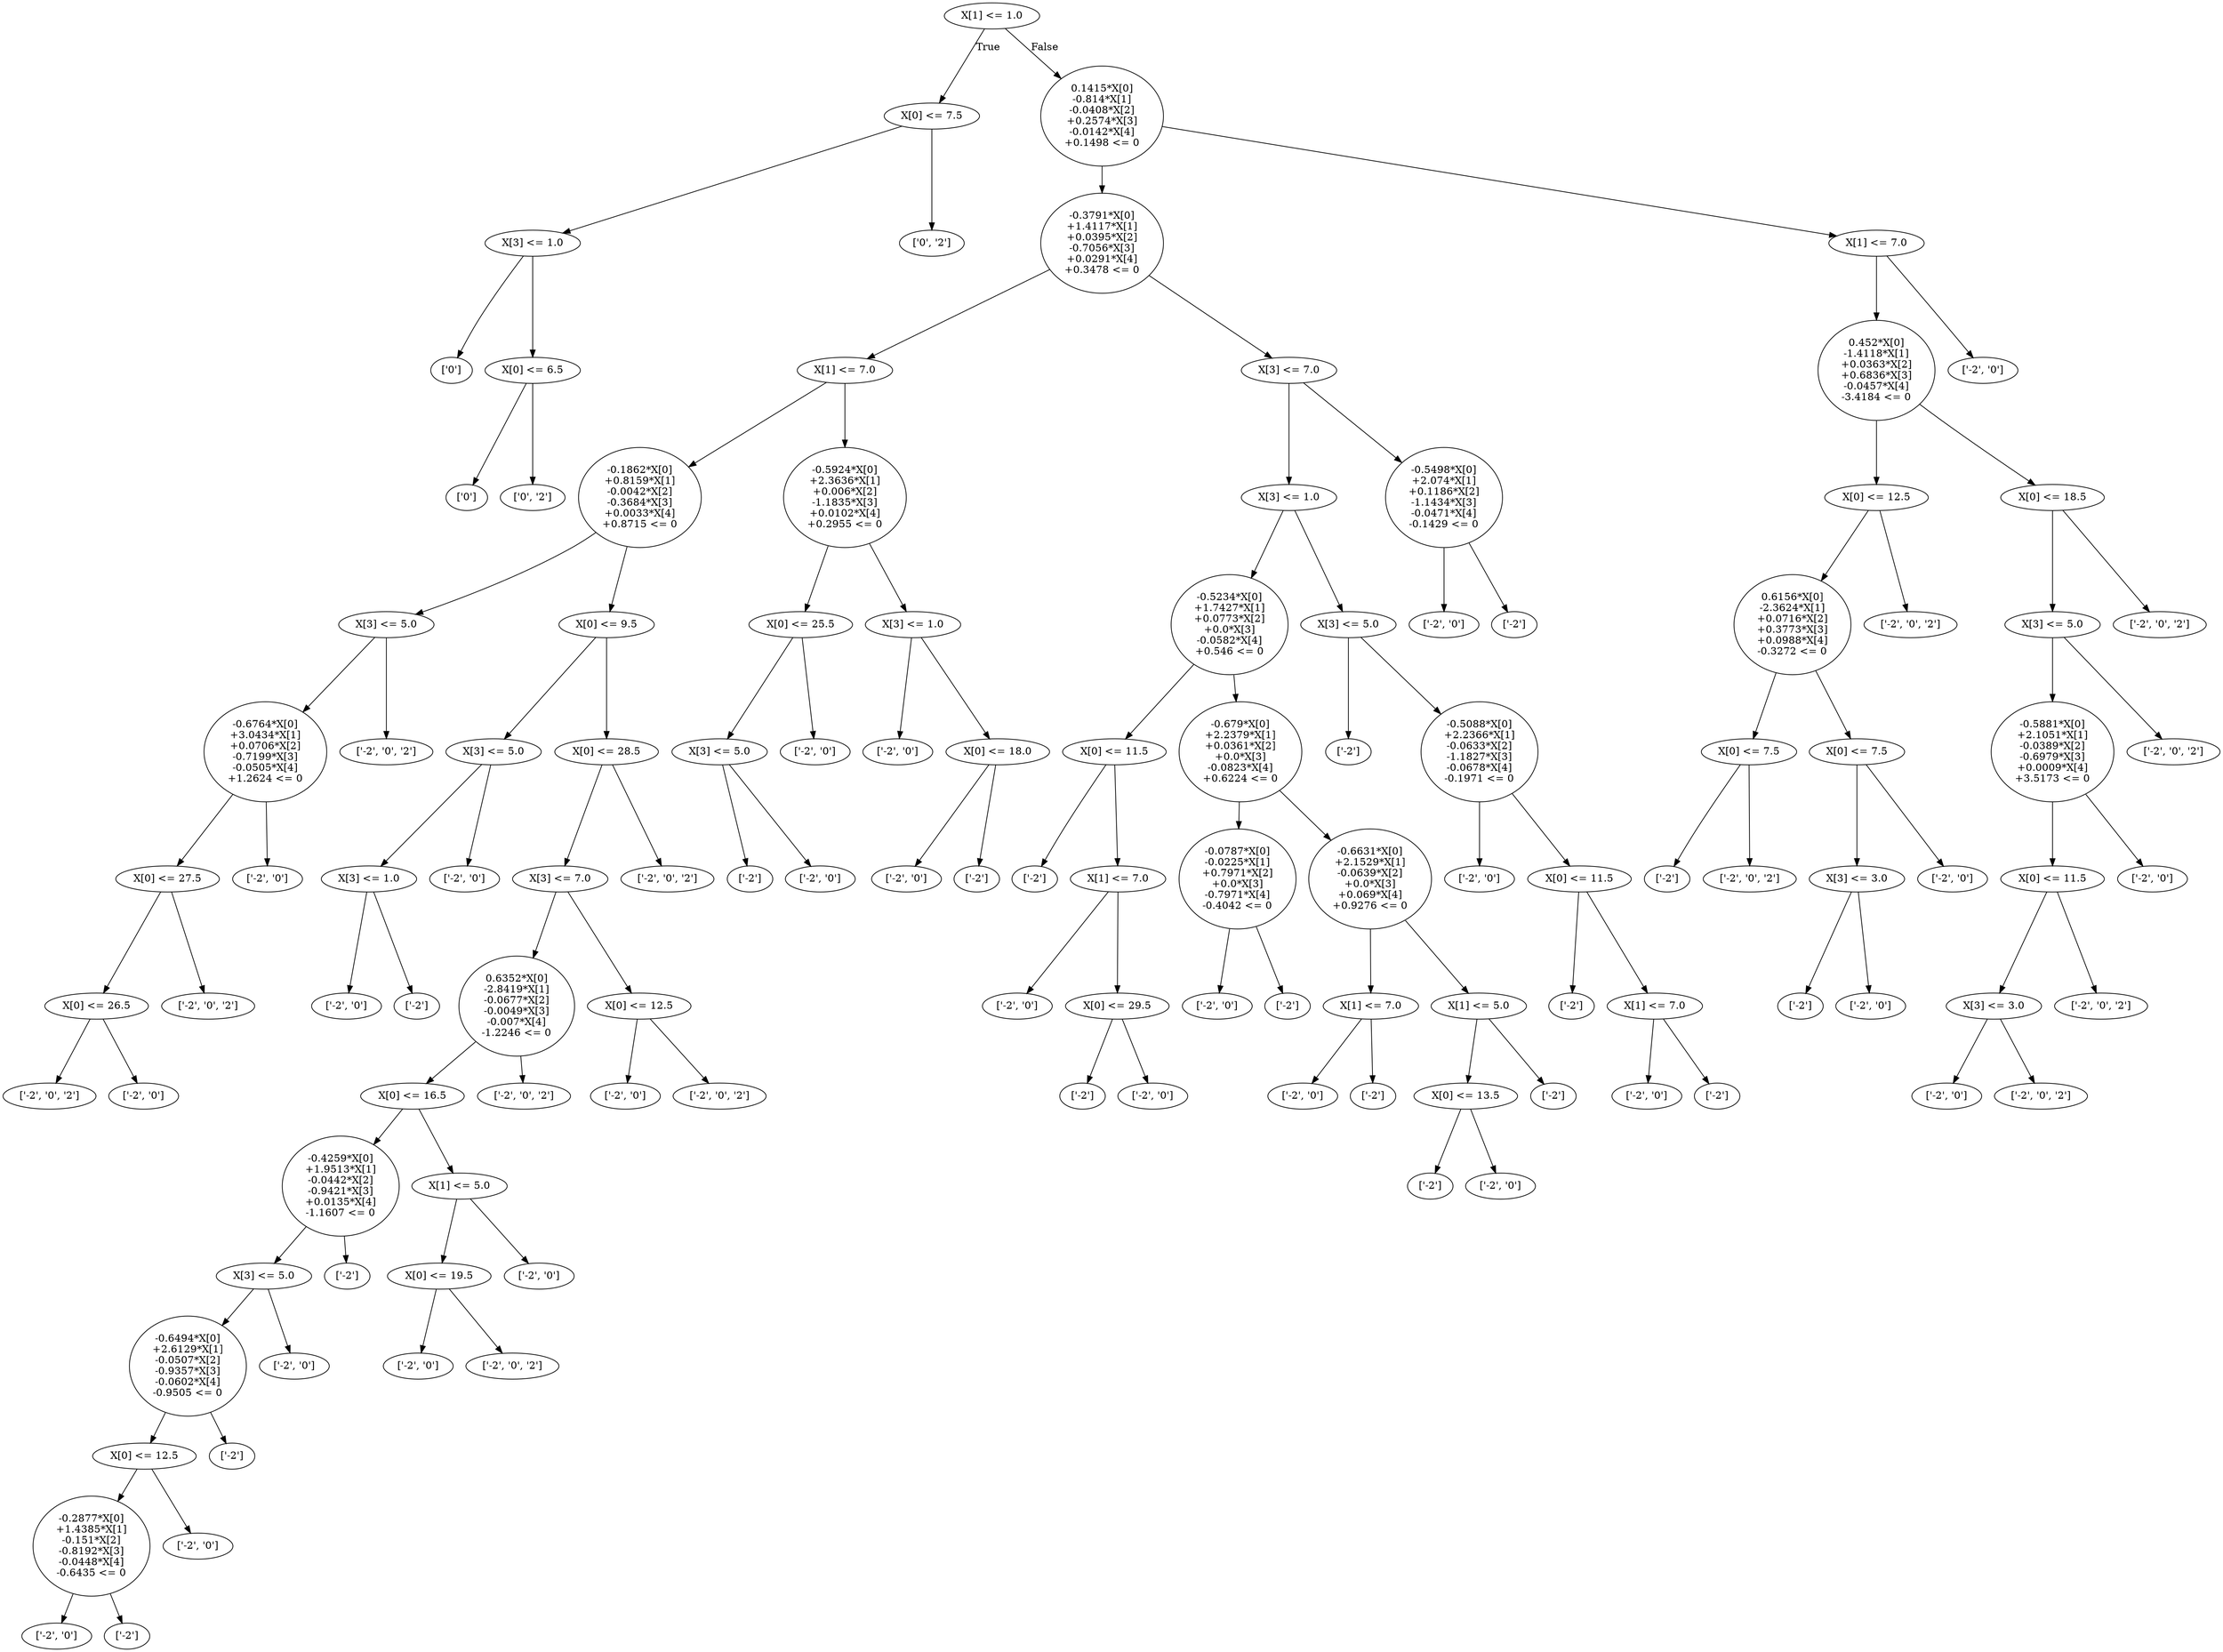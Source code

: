 digraph {
0 [label="X[1] <= 1.0"];
1 [label="X[0] <= 7.5"];
2 [label="X[3] <= 1.0"];
3 [label="['0']"];
2 -> 3 [label=""];
4 [label="X[0] <= 6.5"];
5 [label="['0']"];
4 -> 5 [label=""];
6 [label="['0', '2']"];
4 -> 6 [label=""];
2 -> 4 [label=""];
1 -> 2 [label=""];
7 [label="['0', '2']"];
1 -> 7 [label=""];
0 -> 1 [label="True"];
8 [label="0.1415*X[0]
-0.814*X[1]
-0.0408*X[2]
+0.2574*X[3]
-0.0142*X[4]
+0.1498 <= 0"];
9 [label="-0.3791*X[0]
+1.4117*X[1]
+0.0395*X[2]
-0.7056*X[3]
+0.0291*X[4]
+0.3478 <= 0"];
10 [label="X[1] <= 7.0"];
11 [label="-0.1862*X[0]
+0.8159*X[1]
-0.0042*X[2]
-0.3684*X[3]
+0.0033*X[4]
+0.8715 <= 0"];
12 [label="X[3] <= 5.0"];
13 [label="-0.6764*X[0]
+3.0434*X[1]
+0.0706*X[2]
-0.7199*X[3]
-0.0505*X[4]
+1.2624 <= 0"];
14 [label="X[0] <= 27.5"];
15 [label="X[0] <= 26.5"];
16 [label="['-2', '0', '2']"];
15 -> 16 [label=""];
17 [label="['-2', '0']"];
15 -> 17 [label=""];
14 -> 15 [label=""];
18 [label="['-2', '0', '2']"];
14 -> 18 [label=""];
13 -> 14 [label=""];
19 [label="['-2', '0']"];
13 -> 19 [label=""];
12 -> 13 [label=""];
20 [label="['-2', '0', '2']"];
12 -> 20 [label=""];
11 -> 12 [label=""];
21 [label="X[0] <= 9.5"];
22 [label="X[3] <= 5.0"];
23 [label="X[3] <= 1.0"];
24 [label="['-2', '0']"];
23 -> 24 [label=""];
25 [label="['-2']"];
23 -> 25 [label=""];
22 -> 23 [label=""];
26 [label="['-2', '0']"];
22 -> 26 [label=""];
21 -> 22 [label=""];
27 [label="X[0] <= 28.5"];
28 [label="X[3] <= 7.0"];
29 [label="0.6352*X[0]
-2.8419*X[1]
-0.0677*X[2]
-0.0049*X[3]
-0.007*X[4]
-1.2246 <= 0"];
30 [label="X[0] <= 16.5"];
31 [label="-0.4259*X[0]
+1.9513*X[1]
-0.0442*X[2]
-0.9421*X[3]
+0.0135*X[4]
-1.1607 <= 0"];
32 [label="X[3] <= 5.0"];
33 [label="-0.6494*X[0]
+2.6129*X[1]
-0.0507*X[2]
-0.9357*X[3]
-0.0602*X[4]
-0.9505 <= 0"];
34 [label="X[0] <= 12.5"];
35 [label="-0.2877*X[0]
+1.4385*X[1]
-0.151*X[2]
-0.8192*X[3]
-0.0448*X[4]
-0.6435 <= 0"];
36 [label="['-2', '0']"];
35 -> 36 [label=""];
37 [label="['-2']"];
35 -> 37 [label=""];
34 -> 35 [label=""];
38 [label="['-2', '0']"];
34 -> 38 [label=""];
33 -> 34 [label=""];
39 [label="['-2']"];
33 -> 39 [label=""];
32 -> 33 [label=""];
40 [label="['-2', '0']"];
32 -> 40 [label=""];
31 -> 32 [label=""];
41 [label="['-2']"];
31 -> 41 [label=""];
30 -> 31 [label=""];
42 [label="X[1] <= 5.0"];
43 [label="X[0] <= 19.5"];
44 [label="['-2', '0']"];
43 -> 44 [label=""];
45 [label="['-2', '0', '2']"];
43 -> 45 [label=""];
42 -> 43 [label=""];
46 [label="['-2', '0']"];
42 -> 46 [label=""];
30 -> 42 [label=""];
29 -> 30 [label=""];
47 [label="['-2', '0', '2']"];
29 -> 47 [label=""];
28 -> 29 [label=""];
48 [label="X[0] <= 12.5"];
49 [label="['-2', '0']"];
48 -> 49 [label=""];
50 [label="['-2', '0', '2']"];
48 -> 50 [label=""];
28 -> 48 [label=""];
27 -> 28 [label=""];
51 [label="['-2', '0', '2']"];
27 -> 51 [label=""];
21 -> 27 [label=""];
11 -> 21 [label=""];
10 -> 11 [label=""];
52 [label="-0.5924*X[0]
+2.3636*X[1]
+0.006*X[2]
-1.1835*X[3]
+0.0102*X[4]
+0.2955 <= 0"];
53 [label="X[0] <= 25.5"];
54 [label="X[3] <= 5.0"];
55 [label="['-2']"];
54 -> 55 [label=""];
56 [label="['-2', '0']"];
54 -> 56 [label=""];
53 -> 54 [label=""];
57 [label="['-2', '0']"];
53 -> 57 [label=""];
52 -> 53 [label=""];
58 [label="X[3] <= 1.0"];
59 [label="['-2', '0']"];
58 -> 59 [label=""];
60 [label="X[0] <= 18.0"];
61 [label="['-2', '0']"];
60 -> 61 [label=""];
62 [label="['-2']"];
60 -> 62 [label=""];
58 -> 60 [label=""];
52 -> 58 [label=""];
10 -> 52 [label=""];
9 -> 10 [label=""];
63 [label="X[3] <= 7.0"];
64 [label="X[3] <= 1.0"];
65 [label="-0.5234*X[0]
+1.7427*X[1]
+0.0773*X[2]
+0.0*X[3]
-0.0582*X[4]
+0.546 <= 0"];
66 [label="X[0] <= 11.5"];
67 [label="['-2']"];
66 -> 67 [label=""];
68 [label="X[1] <= 7.0"];
69 [label="['-2', '0']"];
68 -> 69 [label=""];
70 [label="X[0] <= 29.5"];
71 [label="['-2']"];
70 -> 71 [label=""];
72 [label="['-2', '0']"];
70 -> 72 [label=""];
68 -> 70 [label=""];
66 -> 68 [label=""];
65 -> 66 [label=""];
73 [label="-0.679*X[0]
+2.2379*X[1]
+0.0361*X[2]
+0.0*X[3]
-0.0823*X[4]
+0.6224 <= 0"];
74 [label="-0.0787*X[0]
-0.0225*X[1]
+0.7971*X[2]
+0.0*X[3]
-0.7971*X[4]
-0.4042 <= 0"];
75 [label="['-2', '0']"];
74 -> 75 [label=""];
76 [label="['-2']"];
74 -> 76 [label=""];
73 -> 74 [label=""];
77 [label="-0.6631*X[0]
+2.1529*X[1]
-0.0639*X[2]
+0.0*X[3]
+0.069*X[4]
+0.9276 <= 0"];
78 [label="X[1] <= 7.0"];
79 [label="['-2', '0']"];
78 -> 79 [label=""];
80 [label="['-2']"];
78 -> 80 [label=""];
77 -> 78 [label=""];
81 [label="X[1] <= 5.0"];
82 [label="X[0] <= 13.5"];
83 [label="['-2']"];
82 -> 83 [label=""];
84 [label="['-2', '0']"];
82 -> 84 [label=""];
81 -> 82 [label=""];
85 [label="['-2']"];
81 -> 85 [label=""];
77 -> 81 [label=""];
73 -> 77 [label=""];
65 -> 73 [label=""];
64 -> 65 [label=""];
86 [label="X[3] <= 5.0"];
87 [label="['-2']"];
86 -> 87 [label=""];
88 [label="-0.5088*X[0]
+2.2366*X[1]
-0.0633*X[2]
-1.1827*X[3]
-0.0678*X[4]
-0.1971 <= 0"];
89 [label="['-2', '0']"];
88 -> 89 [label=""];
90 [label="X[0] <= 11.5"];
91 [label="['-2']"];
90 -> 91 [label=""];
92 [label="X[1] <= 7.0"];
93 [label="['-2', '0']"];
92 -> 93 [label=""];
94 [label="['-2']"];
92 -> 94 [label=""];
90 -> 92 [label=""];
88 -> 90 [label=""];
86 -> 88 [label=""];
64 -> 86 [label=""];
63 -> 64 [label=""];
95 [label="-0.5498*X[0]
+2.074*X[1]
+0.1186*X[2]
-1.1434*X[3]
-0.0471*X[4]
-0.1429 <= 0"];
96 [label="['-2', '0']"];
95 -> 96 [label=""];
97 [label="['-2']"];
95 -> 97 [label=""];
63 -> 95 [label=""];
9 -> 63 [label=""];
8 -> 9 [label=""];
98 [label="X[1] <= 7.0"];
99 [label="0.452*X[0]
-1.4118*X[1]
+0.0363*X[2]
+0.6836*X[3]
-0.0457*X[4]
-3.4184 <= 0"];
100 [label="X[0] <= 12.5"];
101 [label="0.6156*X[0]
-2.3624*X[1]
+0.0716*X[2]
+0.3773*X[3]
+0.0988*X[4]
-0.3272 <= 0"];
102 [label="X[0] <= 7.5"];
103 [label="['-2']"];
102 -> 103 [label=""];
104 [label="['-2', '0', '2']"];
102 -> 104 [label=""];
101 -> 102 [label=""];
105 [label="X[0] <= 7.5"];
106 [label="X[3] <= 3.0"];
107 [label="['-2']"];
106 -> 107 [label=""];
108 [label="['-2', '0']"];
106 -> 108 [label=""];
105 -> 106 [label=""];
109 [label="['-2', '0']"];
105 -> 109 [label=""];
101 -> 105 [label=""];
100 -> 101 [label=""];
110 [label="['-2', '0', '2']"];
100 -> 110 [label=""];
99 -> 100 [label=""];
111 [label="X[0] <= 18.5"];
112 [label="X[3] <= 5.0"];
113 [label="-0.5881*X[0]
+2.1051*X[1]
-0.0389*X[2]
-0.6979*X[3]
+0.0009*X[4]
+3.5173 <= 0"];
114 [label="X[0] <= 11.5"];
115 [label="X[3] <= 3.0"];
116 [label="['-2', '0']"];
115 -> 116 [label=""];
117 [label="['-2', '0', '2']"];
115 -> 117 [label=""];
114 -> 115 [label=""];
118 [label="['-2', '0', '2']"];
114 -> 118 [label=""];
113 -> 114 [label=""];
119 [label="['-2', '0']"];
113 -> 119 [label=""];
112 -> 113 [label=""];
120 [label="['-2', '0', '2']"];
112 -> 120 [label=""];
111 -> 112 [label=""];
121 [label="['-2', '0', '2']"];
111 -> 121 [label=""];
99 -> 111 [label=""];
98 -> 99 [label=""];
122 [label="['-2', '0']"];
98 -> 122 [label=""];
8 -> 98 [label=""];
0 -> 8 [label="False"];

}